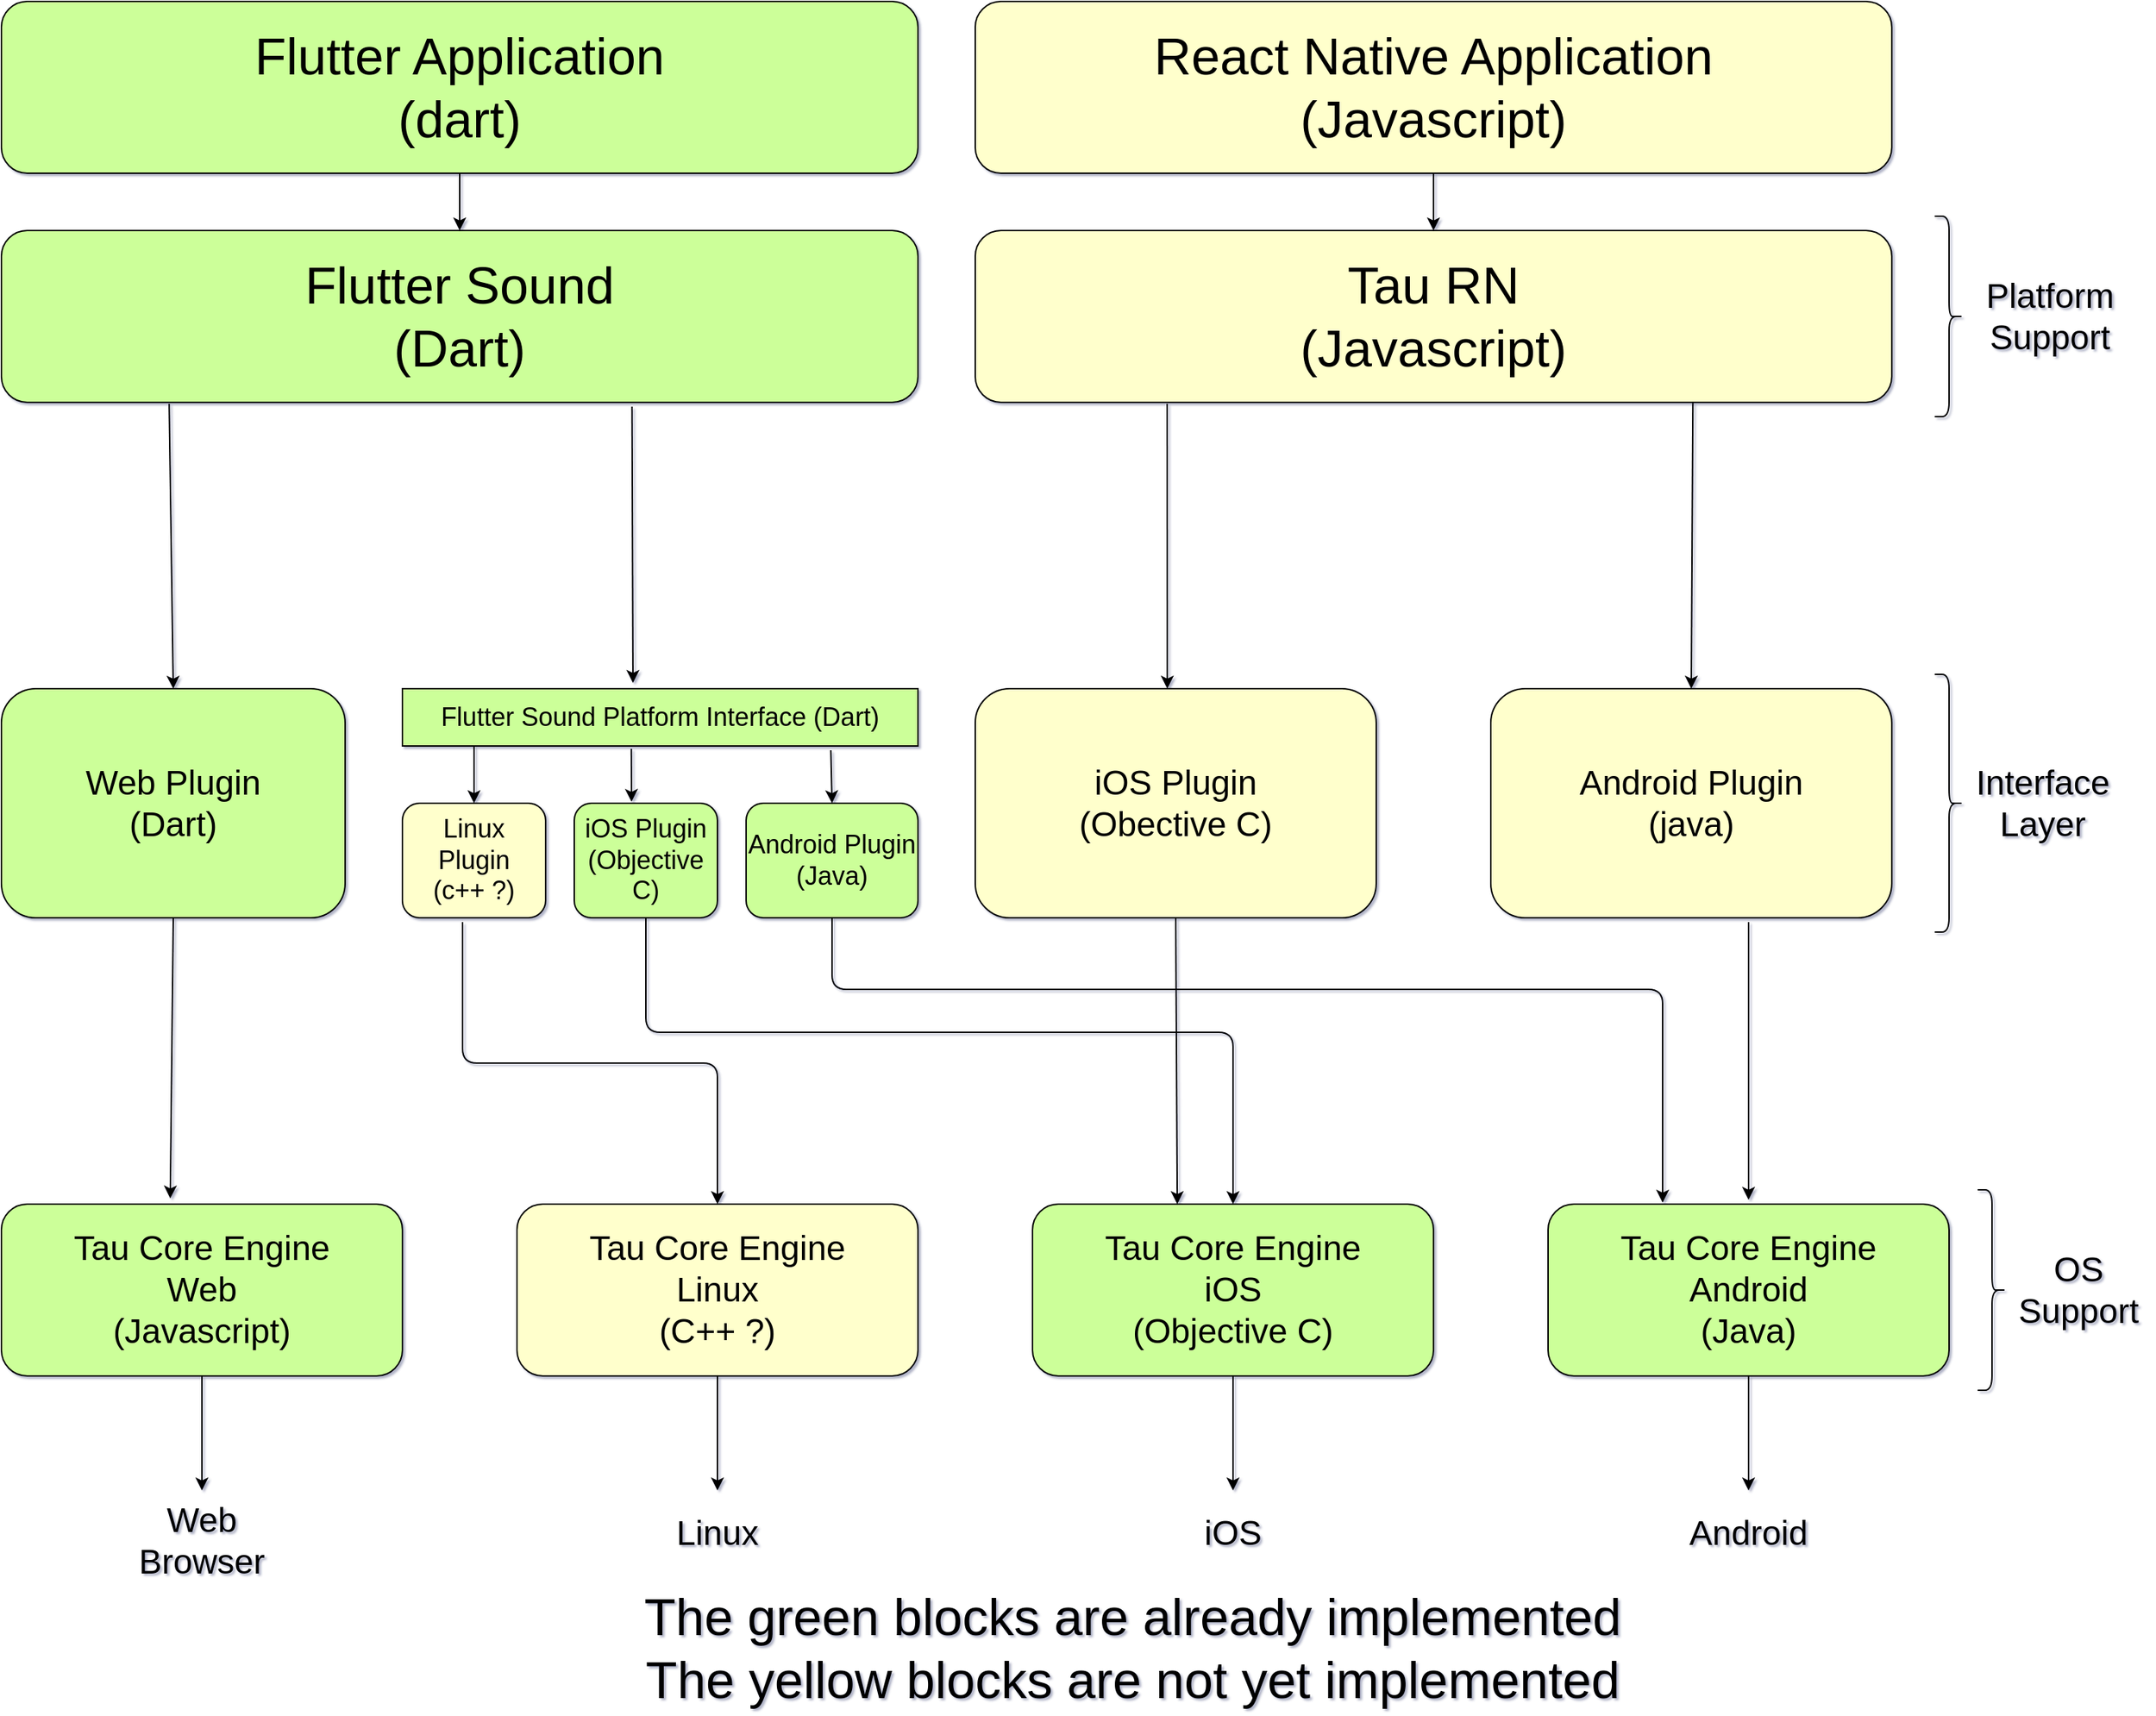 <mxfile version="13.10.0" type="device"><diagram name="Page-1" id="97916047-d0de-89f5-080d-49f4d83e522f"><mxGraphModel dx="1492" dy="1057" grid="1" gridSize="10" guides="1" tooltips="1" connect="1" arrows="1" fold="1" page="1" pageScale="1.5" pageWidth="1169" pageHeight="827" background="#ffffff" math="0" shadow="1"><root><mxCell id="0"/><mxCell id="1" parent="0"/><mxCell id="a8Q7tfqqY6BaiDd8TQdQ-55" value="&lt;font style=&quot;font-size: 36px&quot;&gt;Flutter Application&lt;br&gt;(dart)&lt;/font&gt;" style="rounded=1;whiteSpace=wrap;html=1;fillColor=#CCFF99;" vertex="1" parent="1"><mxGeometry x="80" y="40" width="640" height="120" as="geometry"/></mxCell><mxCell id="a8Q7tfqqY6BaiDd8TQdQ-56" value="&lt;font style=&quot;font-size: 36px&quot;&gt;React Native Application&lt;br&gt;(Javascript)&lt;/font&gt;" style="rounded=1;whiteSpace=wrap;html=1;fillColor=#FFFFCC;" vertex="1" parent="1"><mxGeometry x="760" y="40" width="640" height="120" as="geometry"/></mxCell><mxCell id="a8Q7tfqqY6BaiDd8TQdQ-58" value="&lt;font style=&quot;font-size: 36px&quot;&gt;&lt;font&gt;Flutter Sound&lt;br&gt;&lt;/font&gt;&lt;font&gt;(Dart)&lt;/font&gt;&lt;/font&gt;" style="rounded=1;whiteSpace=wrap;html=1;strokeColor=#000000;fillColor=#CCFF99;" vertex="1" parent="1"><mxGeometry x="80" y="200" width="640" height="120" as="geometry"/></mxCell><mxCell id="a8Q7tfqqY6BaiDd8TQdQ-59" value="&lt;font&gt;&lt;font style=&quot;font-size: 36px&quot;&gt;Tau RN&lt;br&gt;(Javascript)&lt;/font&gt;&lt;br&gt;&lt;/font&gt;" style="rounded=1;whiteSpace=wrap;html=1;fillColor=#FFFFCC;" vertex="1" parent="1"><mxGeometry x="760" y="200" width="640" height="120" as="geometry"/></mxCell><mxCell id="a8Q7tfqqY6BaiDd8TQdQ-77" style="edgeStyle=orthogonalEdgeStyle;rounded=0;orthogonalLoop=1;jettySize=auto;html=1;exitX=0.5;exitY=1;exitDx=0;exitDy=0;" edge="1" parent="1" source="a8Q7tfqqY6BaiDd8TQdQ-60"><mxGeometry relative="1" as="geometry"><mxPoint x="220" y="1080" as="targetPoint"/></mxGeometry></mxCell><mxCell id="a8Q7tfqqY6BaiDd8TQdQ-60" value="&lt;font style=&quot;font-size: 24px&quot;&gt;Tau Core Engine&lt;br&gt;Web&lt;br&gt;(Javascript)&lt;/font&gt;" style="rounded=1;whiteSpace=wrap;html=1;fillColor=#CCFF99;" vertex="1" parent="1"><mxGeometry x="80" y="880" width="280" height="120" as="geometry"/></mxCell><mxCell id="a8Q7tfqqY6BaiDd8TQdQ-64" value="&lt;font&gt;&lt;font style=&quot;font-size: 24px&quot;&gt;Tau Core Engine&lt;br&gt;Linux&lt;br&gt;(C++ ?)&lt;/font&gt;&lt;br&gt;&lt;/font&gt;" style="rounded=1;whiteSpace=wrap;html=1;fillColor=#FFFFCC;" vertex="1" parent="1"><mxGeometry x="440" y="880" width="280" height="120" as="geometry"/></mxCell><mxCell id="a8Q7tfqqY6BaiDd8TQdQ-65" value="&lt;font&gt;&lt;font style=&quot;font-size: 24px&quot;&gt;Tau Core Engine&lt;br&gt;iOS&lt;br&gt;(Objective C)&lt;/font&gt;&lt;br&gt;&lt;/font&gt;" style="rounded=1;whiteSpace=wrap;html=1;fillColor=#CCFF99;" vertex="1" parent="1"><mxGeometry x="800" y="880" width="280" height="120" as="geometry"/></mxCell><mxCell id="a8Q7tfqqY6BaiDd8TQdQ-66" value="&lt;font style=&quot;font-size: 24px&quot;&gt;Tau Core Engine&lt;br&gt;Android&lt;br&gt;(Java)&lt;/font&gt;" style="rounded=1;whiteSpace=wrap;html=1;fillColor=#CCFF99;" vertex="1" parent="1"><mxGeometry x="1160" y="880" width="280" height="120" as="geometry"/></mxCell><mxCell id="a8Q7tfqqY6BaiDd8TQdQ-67" value="&lt;font style=&quot;font-size: 24px&quot;&gt;Web Plugin&lt;br&gt;(Dart)&lt;/font&gt;" style="rounded=1;whiteSpace=wrap;html=1;fillColor=#CCFF99;" vertex="1" parent="1"><mxGeometry x="80" y="520" width="240" height="160" as="geometry"/></mxCell><mxCell id="a8Q7tfqqY6BaiDd8TQdQ-68" value="&lt;font style=&quot;font-size: 18px&quot;&gt;Flutter Sound Platform Interface (Dart)&lt;/font&gt;" style="rounded=0;whiteSpace=wrap;html=1;fillColor=#CCFF99;" vertex="1" parent="1"><mxGeometry x="360" y="520" width="360" height="40" as="geometry"/></mxCell><mxCell id="a8Q7tfqqY6BaiDd8TQdQ-69" value="&lt;font style=&quot;font-size: 18px&quot;&gt;Linux Plugin&lt;br&gt;(c++ ?)&lt;/font&gt;" style="rounded=1;whiteSpace=wrap;html=1;fillColor=#FFFFCC;" vertex="1" parent="1"><mxGeometry x="360" y="600" width="100" height="80" as="geometry"/></mxCell><mxCell id="a8Q7tfqqY6BaiDd8TQdQ-70" value="&lt;font style=&quot;font-size: 18px&quot;&gt;iOS Plugin&lt;br&gt;(Objective C)&lt;/font&gt;" style="rounded=1;whiteSpace=wrap;html=1;fillColor=#CCFF99;" vertex="1" parent="1"><mxGeometry x="480" y="600" width="100" height="80" as="geometry"/></mxCell><mxCell id="a8Q7tfqqY6BaiDd8TQdQ-71" value="&lt;font style=&quot;font-size: 18px&quot;&gt;Android Plugin&lt;br&gt;(Java)&lt;/font&gt;" style="rounded=1;whiteSpace=wrap;html=1;fillColor=#CCFF99;" vertex="1" parent="1"><mxGeometry x="600" y="600" width="120" height="80" as="geometry"/></mxCell><mxCell id="a8Q7tfqqY6BaiDd8TQdQ-72" value="&lt;font style=&quot;font-size: 24px&quot;&gt;iOS Plugin&lt;br&gt;(Obective C)&lt;/font&gt;" style="rounded=1;whiteSpace=wrap;html=1;fillColor=#FFFFCC;" vertex="1" parent="1"><mxGeometry x="760" y="520" width="280" height="160" as="geometry"/></mxCell><mxCell id="a8Q7tfqqY6BaiDd8TQdQ-73" value="&lt;font style=&quot;font-size: 24px&quot;&gt;Android Plugin&lt;br&gt;(java)&lt;/font&gt;" style="rounded=1;whiteSpace=wrap;html=1;fillColor=#FFFFCC;" vertex="1" parent="1"><mxGeometry x="1120" y="520" width="280" height="160" as="geometry"/></mxCell><mxCell id="a8Q7tfqqY6BaiDd8TQdQ-75" value="&lt;font style=&quot;font-size: 36px&quot;&gt;The green blocks are already implemented&lt;br&gt;The yellow blocks are not yet implemented&lt;/font&gt;" style="text;html=1;strokeColor=none;fillColor=none;align=center;verticalAlign=middle;whiteSpace=wrap;rounded=0;" vertex="1" parent="1"><mxGeometry x="360" y="1180" width="1020" height="20" as="geometry"/></mxCell><mxCell id="a8Q7tfqqY6BaiDd8TQdQ-80" value="&lt;font style=&quot;font-size: 24px&quot;&gt;Web Browser&lt;/font&gt;" style="text;html=1;strokeColor=none;fillColor=none;align=center;verticalAlign=middle;whiteSpace=wrap;rounded=0;" vertex="1" parent="1"><mxGeometry x="180" y="1110" width="80" height="10" as="geometry"/></mxCell><mxCell id="a8Q7tfqqY6BaiDd8TQdQ-81" value="" style="endArrow=classic;html=1;exitX=0.5;exitY=1;exitDx=0;exitDy=0;" edge="1" parent="1" source="a8Q7tfqqY6BaiDd8TQdQ-64"><mxGeometry width="50" height="50" relative="1" as="geometry"><mxPoint x="550" y="1080" as="sourcePoint"/><mxPoint x="580" y="1080" as="targetPoint"/></mxGeometry></mxCell><mxCell id="a8Q7tfqqY6BaiDd8TQdQ-86" value="&lt;font style=&quot;font-size: 24px&quot;&gt;Linux&lt;/font&gt;" style="text;html=1;strokeColor=none;fillColor=none;align=center;verticalAlign=middle;whiteSpace=wrap;rounded=0;" vertex="1" parent="1"><mxGeometry x="560" y="1100" width="40" height="20" as="geometry"/></mxCell><mxCell id="a8Q7tfqqY6BaiDd8TQdQ-88" value="" style="endArrow=classic;html=1;exitX=0.5;exitY=1;exitDx=0;exitDy=0;" edge="1" parent="1" source="a8Q7tfqqY6BaiDd8TQdQ-66"><mxGeometry width="50" height="50" relative="1" as="geometry"><mxPoint x="1300" y="1110" as="sourcePoint"/><mxPoint x="1300" y="1080" as="targetPoint"/></mxGeometry></mxCell><mxCell id="a8Q7tfqqY6BaiDd8TQdQ-89" value="" style="endArrow=classic;html=1;exitX=0.5;exitY=1;exitDx=0;exitDy=0;" edge="1" parent="1" source="a8Q7tfqqY6BaiDd8TQdQ-65"><mxGeometry width="50" height="50" relative="1" as="geometry"><mxPoint x="915" y="1100" as="sourcePoint"/><mxPoint x="940" y="1080" as="targetPoint"/></mxGeometry></mxCell><mxCell id="a8Q7tfqqY6BaiDd8TQdQ-90" value="&lt;font style=&quot;font-size: 24px&quot;&gt;iOS&lt;/font&gt;" style="text;html=1;strokeColor=none;fillColor=none;align=center;verticalAlign=middle;whiteSpace=wrap;rounded=0;" vertex="1" parent="1"><mxGeometry x="920" y="1100" width="40" height="20" as="geometry"/></mxCell><mxCell id="a8Q7tfqqY6BaiDd8TQdQ-91" value="&lt;font style=&quot;font-size: 24px&quot;&gt;Android&lt;/font&gt;" style="text;html=1;strokeColor=none;fillColor=none;align=center;verticalAlign=middle;whiteSpace=wrap;rounded=0;" vertex="1" parent="1"><mxGeometry x="1280" y="1100" width="40" height="20" as="geometry"/></mxCell><mxCell id="a8Q7tfqqY6BaiDd8TQdQ-92" value="" style="endArrow=classic;html=1;entryX=0.5;entryY=0;entryDx=0;entryDy=0;exitX=0.183;exitY=1.008;exitDx=0;exitDy=0;exitPerimeter=0;" edge="1" parent="1" source="a8Q7tfqqY6BaiDd8TQdQ-58" target="a8Q7tfqqY6BaiDd8TQdQ-67"><mxGeometry width="50" height="50" relative="1" as="geometry"><mxPoint x="210" y="340" as="sourcePoint"/><mxPoint x="830" y="410" as="targetPoint"/></mxGeometry></mxCell><mxCell id="a8Q7tfqqY6BaiDd8TQdQ-94" value="" style="endArrow=classic;html=1;exitX=0.5;exitY=1;exitDx=0;exitDy=0;entryX=0.421;entryY=-0.033;entryDx=0;entryDy=0;entryPerimeter=0;" edge="1" parent="1" source="a8Q7tfqqY6BaiDd8TQdQ-67" target="a8Q7tfqqY6BaiDd8TQdQ-60"><mxGeometry width="50" height="50" relative="1" as="geometry"><mxPoint x="210" y="770" as="sourcePoint"/><mxPoint x="198" y="870" as="targetPoint"/></mxGeometry></mxCell><mxCell id="a8Q7tfqqY6BaiDd8TQdQ-95" value="" style="endArrow=classic;html=1;exitX=0.5;exitY=1;exitDx=0;exitDy=0;entryX=0.5;entryY=0;entryDx=0;entryDy=0;" edge="1" parent="1" source="a8Q7tfqqY6BaiDd8TQdQ-55" target="a8Q7tfqqY6BaiDd8TQdQ-58"><mxGeometry width="50" height="50" relative="1" as="geometry"><mxPoint x="350" y="220" as="sourcePoint"/><mxPoint x="400" y="170" as="targetPoint"/></mxGeometry></mxCell><mxCell id="a8Q7tfqqY6BaiDd8TQdQ-96" value="" style="endArrow=classic;html=1;exitX=0.5;exitY=1;exitDx=0;exitDy=0;" edge="1" parent="1" source="a8Q7tfqqY6BaiDd8TQdQ-56"><mxGeometry width="50" height="50" relative="1" as="geometry"><mxPoint x="1010" y="430" as="sourcePoint"/><mxPoint x="1080" y="200" as="targetPoint"/></mxGeometry></mxCell><mxCell id="a8Q7tfqqY6BaiDd8TQdQ-97" value="" style="endArrow=classic;html=1;exitX=0.688;exitY=1.025;exitDx=0;exitDy=0;exitPerimeter=0;" edge="1" parent="1" source="a8Q7tfqqY6BaiDd8TQdQ-58"><mxGeometry width="50" height="50" relative="1" as="geometry"><mxPoint x="580" y="420" as="sourcePoint"/><mxPoint x="521" y="516" as="targetPoint"/></mxGeometry></mxCell><mxCell id="a8Q7tfqqY6BaiDd8TQdQ-98" value="" style="endArrow=classic;html=1;entryX=0.5;entryY=0;entryDx=0;entryDy=0;" edge="1" parent="1" target="a8Q7tfqqY6BaiDd8TQdQ-69"><mxGeometry width="50" height="50" relative="1" as="geometry"><mxPoint x="410" y="560" as="sourcePoint"/><mxPoint x="730" y="400" as="targetPoint"/></mxGeometry></mxCell><mxCell id="a8Q7tfqqY6BaiDd8TQdQ-99" value="" style="endArrow=classic;html=1;exitX=0.444;exitY=1.05;exitDx=0;exitDy=0;exitPerimeter=0;entryX=0.4;entryY=-0.012;entryDx=0;entryDy=0;entryPerimeter=0;" edge="1" parent="1" source="a8Q7tfqqY6BaiDd8TQdQ-68" target="a8Q7tfqqY6BaiDd8TQdQ-70"><mxGeometry width="50" height="50" relative="1" as="geometry"><mxPoint x="780" y="500" as="sourcePoint"/><mxPoint x="830" y="450" as="targetPoint"/></mxGeometry></mxCell><mxCell id="a8Q7tfqqY6BaiDd8TQdQ-100" value="" style="endArrow=classic;html=1;exitX=0.831;exitY=1.075;exitDx=0;exitDy=0;exitPerimeter=0;entryX=0.5;entryY=0;entryDx=0;entryDy=0;" edge="1" parent="1" source="a8Q7tfqqY6BaiDd8TQdQ-68" target="a8Q7tfqqY6BaiDd8TQdQ-71"><mxGeometry width="50" height="50" relative="1" as="geometry"><mxPoint x="780" y="500" as="sourcePoint"/><mxPoint x="830" y="450" as="targetPoint"/></mxGeometry></mxCell><mxCell id="a8Q7tfqqY6BaiDd8TQdQ-101" value="" style="edgeStyle=elbowEdgeStyle;elbow=vertical;endArrow=classic;html=1;exitX=0.42;exitY=1.038;exitDx=0;exitDy=0;exitPerimeter=0;entryX=0.5;entryY=0;entryDx=0;entryDy=0;" edge="1" parent="1" source="a8Q7tfqqY6BaiDd8TQdQ-69" target="a8Q7tfqqY6BaiDd8TQdQ-64"><mxGeometry width="50" height="50" relative="1" as="geometry"><mxPoint x="780" y="580" as="sourcePoint"/><mxPoint x="830" y="530" as="targetPoint"/></mxGeometry></mxCell><mxCell id="a8Q7tfqqY6BaiDd8TQdQ-102" value="" style="edgeStyle=elbowEdgeStyle;elbow=vertical;endArrow=classic;html=1;exitX=0.5;exitY=1;exitDx=0;exitDy=0;entryX=0.5;entryY=0;entryDx=0;entryDy=0;" edge="1" parent="1" source="a8Q7tfqqY6BaiDd8TQdQ-70" target="a8Q7tfqqY6BaiDd8TQdQ-65"><mxGeometry width="50" height="50" relative="1" as="geometry"><mxPoint x="780" y="580" as="sourcePoint"/><mxPoint x="830" y="530" as="targetPoint"/><Array as="points"><mxPoint x="730" y="760"/></Array></mxGeometry></mxCell><mxCell id="a8Q7tfqqY6BaiDd8TQdQ-103" value="" style="edgeStyle=elbowEdgeStyle;elbow=vertical;endArrow=classic;html=1;exitX=0.5;exitY=1;exitDx=0;exitDy=0;" edge="1" parent="1" source="a8Q7tfqqY6BaiDd8TQdQ-71"><mxGeometry width="50" height="50" relative="1" as="geometry"><mxPoint x="780" y="580" as="sourcePoint"/><mxPoint x="1240" y="879" as="targetPoint"/><Array as="points"><mxPoint x="980" y="730"/></Array></mxGeometry></mxCell><mxCell id="a8Q7tfqqY6BaiDd8TQdQ-104" value="" style="endArrow=classic;html=1;exitX=0.5;exitY=1;exitDx=0;exitDy=0;entryX=0.361;entryY=0;entryDx=0;entryDy=0;entryPerimeter=0;" edge="1" parent="1" source="a8Q7tfqqY6BaiDd8TQdQ-72" target="a8Q7tfqqY6BaiDd8TQdQ-65"><mxGeometry width="50" height="50" relative="1" as="geometry"><mxPoint x="780" y="580" as="sourcePoint"/><mxPoint x="830" y="530" as="targetPoint"/></mxGeometry></mxCell><mxCell id="a8Q7tfqqY6BaiDd8TQdQ-105" value="" style="endArrow=classic;html=1;" edge="1" parent="1"><mxGeometry width="50" height="50" relative="1" as="geometry"><mxPoint x="1300" y="683" as="sourcePoint"/><mxPoint x="1300" y="877" as="targetPoint"/></mxGeometry></mxCell><mxCell id="a8Q7tfqqY6BaiDd8TQdQ-106" value="" style="endArrow=classic;html=1;entryX=0.479;entryY=0;entryDx=0;entryDy=0;entryPerimeter=0;" edge="1" parent="1" target="a8Q7tfqqY6BaiDd8TQdQ-72"><mxGeometry width="50" height="50" relative="1" as="geometry"><mxPoint x="894" y="321" as="sourcePoint"/><mxPoint x="830" y="530" as="targetPoint"/></mxGeometry></mxCell><mxCell id="a8Q7tfqqY6BaiDd8TQdQ-107" value="" style="endArrow=classic;html=1;exitX=0.783;exitY=1;exitDx=0;exitDy=0;exitPerimeter=0;entryX=0.5;entryY=0;entryDx=0;entryDy=0;" edge="1" parent="1" source="a8Q7tfqqY6BaiDd8TQdQ-59" target="a8Q7tfqqY6BaiDd8TQdQ-73"><mxGeometry width="50" height="50" relative="1" as="geometry"><mxPoint x="780" y="580" as="sourcePoint"/><mxPoint x="830" y="530" as="targetPoint"/></mxGeometry></mxCell><mxCell id="a8Q7tfqqY6BaiDd8TQdQ-111" value="" style="shape=curlyBracket;whiteSpace=wrap;html=1;rounded=1;strokeColor=#000000;fillColor=#CCFF99;direction=west;" vertex="1" parent="1"><mxGeometry x="1430" y="510" width="20" height="180" as="geometry"/></mxCell><mxCell id="a8Q7tfqqY6BaiDd8TQdQ-112" value="" style="shape=curlyBracket;whiteSpace=wrap;html=1;rounded=1;strokeColor=#000000;fillColor=#CCFF99;direction=west;" vertex="1" parent="1"><mxGeometry x="1430" y="190" width="20" height="140" as="geometry"/></mxCell><mxCell id="a8Q7tfqqY6BaiDd8TQdQ-113" value="" style="shape=curlyBracket;whiteSpace=wrap;html=1;rounded=1;strokeColor=#000000;fillColor=#CCFF99;direction=west;" vertex="1" parent="1"><mxGeometry x="1460" y="870" width="20" height="140" as="geometry"/></mxCell><mxCell id="a8Q7tfqqY6BaiDd8TQdQ-114" value="&lt;font style=&quot;font-size: 24px&quot;&gt;Platform&lt;br&gt;Support&lt;/font&gt;" style="text;html=1;align=center;verticalAlign=middle;resizable=0;points=[];autosize=1;" vertex="1" parent="1"><mxGeometry x="1460" y="240" width="100" height="40" as="geometry"/></mxCell><mxCell id="a8Q7tfqqY6BaiDd8TQdQ-115" value="&lt;font style=&quot;font-size: 24px&quot;&gt;Interface&lt;br&gt;Layer&lt;/font&gt;" style="text;html=1;align=center;verticalAlign=middle;resizable=0;points=[];autosize=1;" vertex="1" parent="1"><mxGeometry x="1450" y="580" width="110" height="40" as="geometry"/></mxCell><mxCell id="a8Q7tfqqY6BaiDd8TQdQ-116" value="&lt;font style=&quot;font-size: 24px&quot;&gt;OS&lt;br&gt;Support&lt;/font&gt;" style="text;html=1;align=center;verticalAlign=middle;resizable=0;points=[];autosize=1;" vertex="1" parent="1"><mxGeometry x="1480" y="920" width="100" height="40" as="geometry"/></mxCell></root></mxGraphModel></diagram></mxfile>